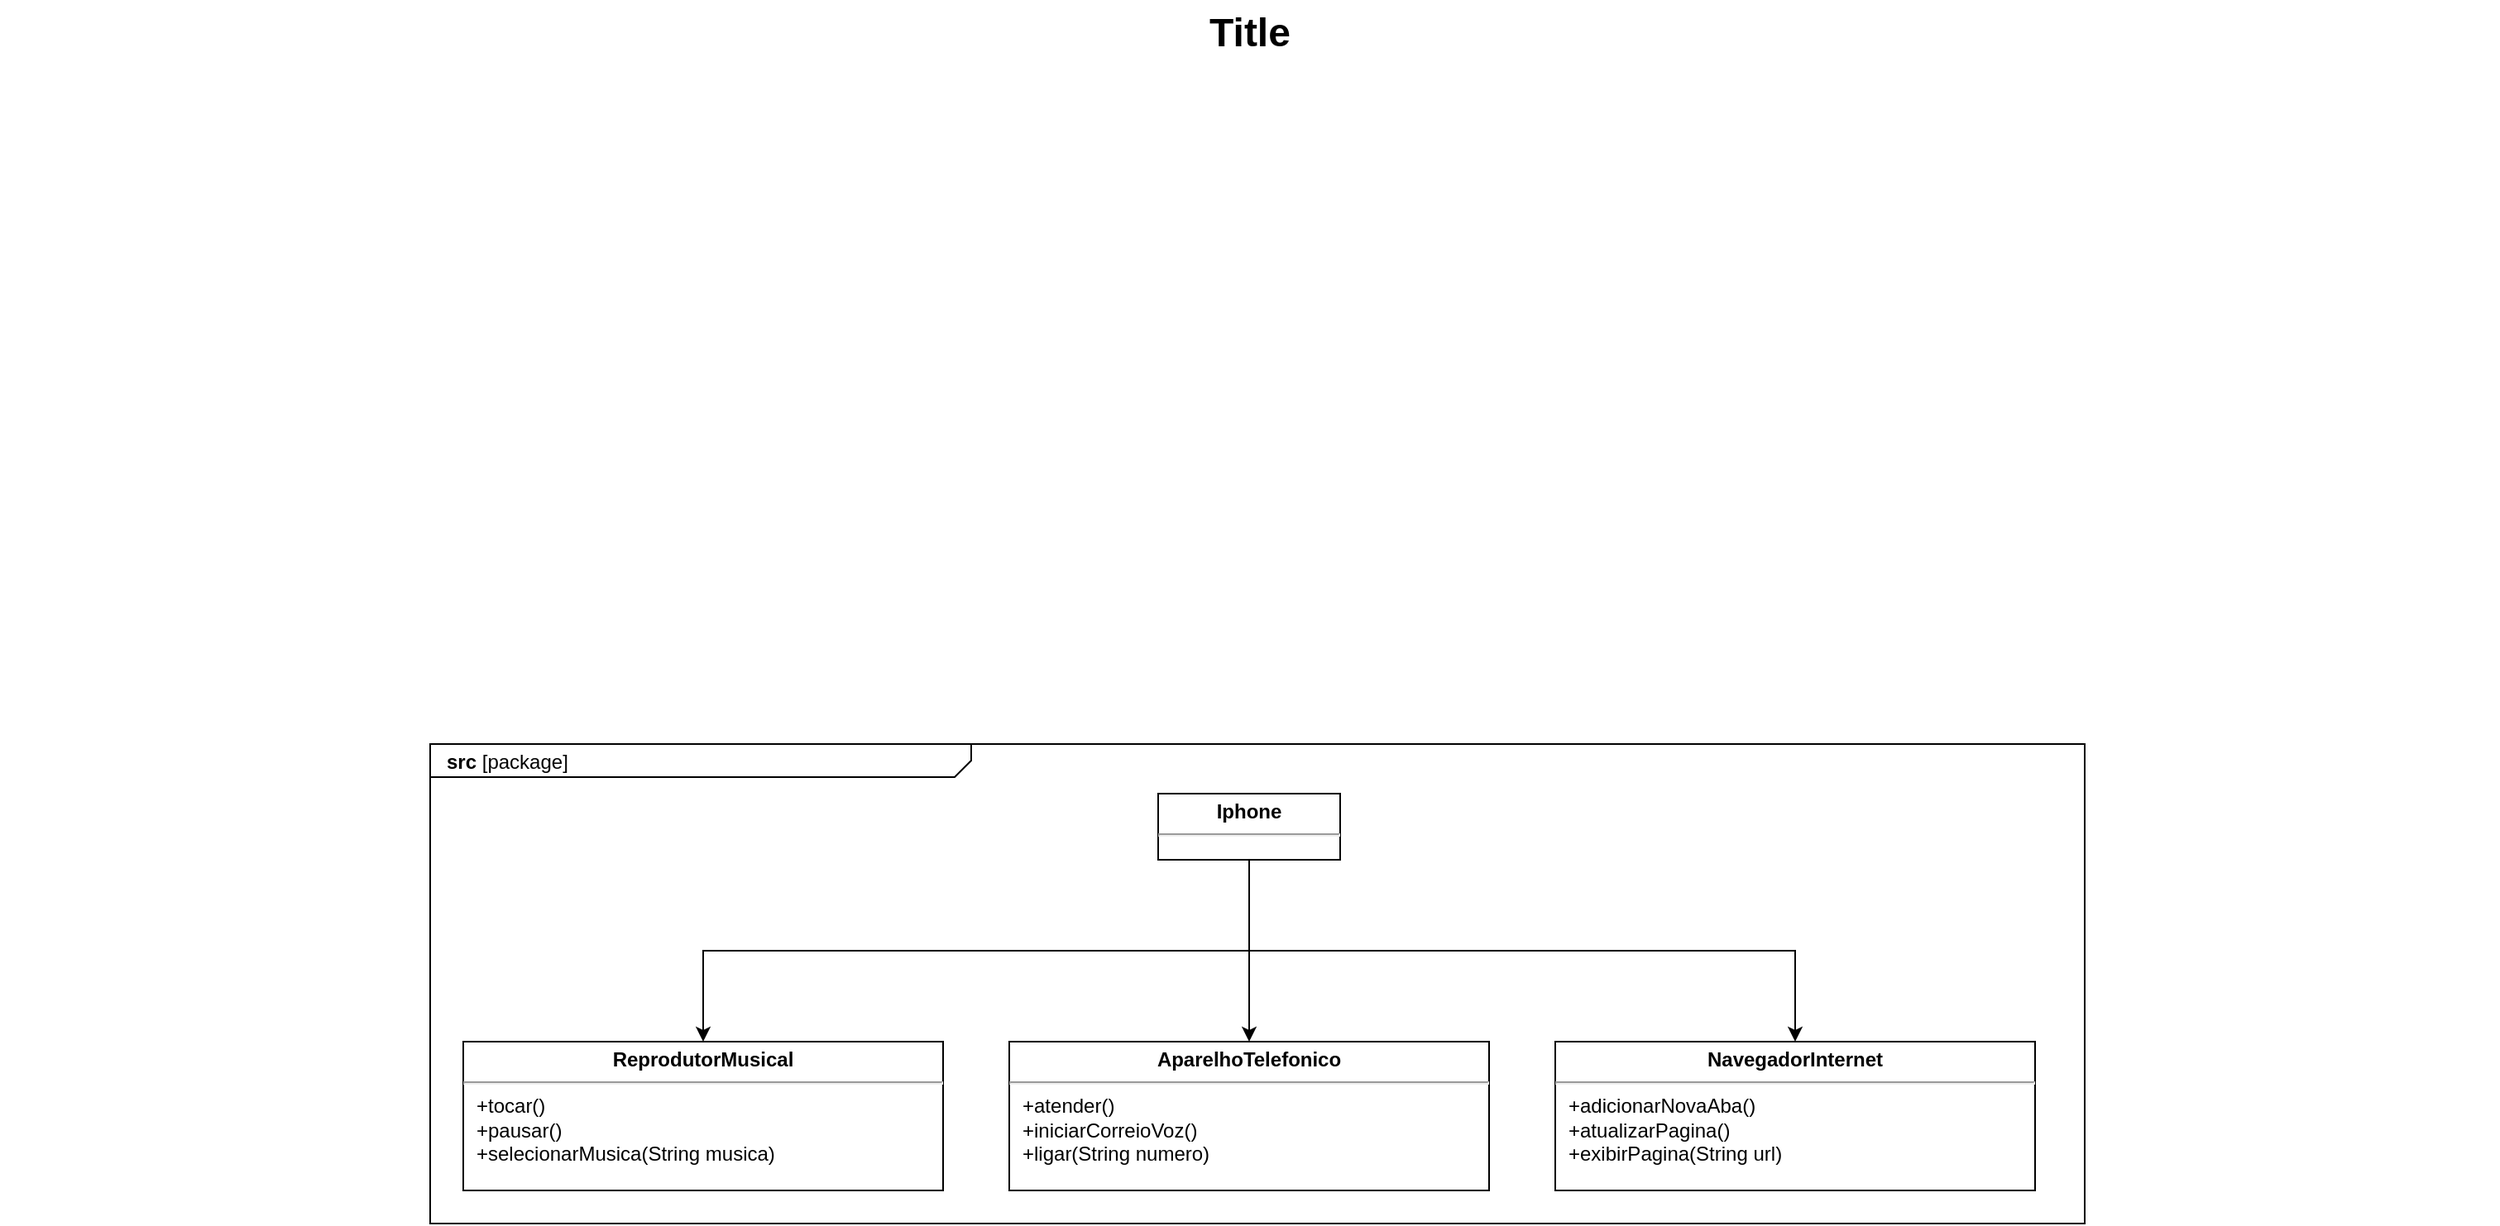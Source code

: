 <mxfile version="26.2.14">
  <diagram name="Page-1" id="929967ad-93f9-6ef4-fab6-5d389245f69c">
    <mxGraphModel dx="1188" dy="626" grid="1" gridSize="10" guides="1" tooltips="1" connect="1" arrows="1" fold="1" page="1" pageScale="1.5" pageWidth="1169" pageHeight="826" background="none" math="0" shadow="0">
      <root>
        <mxCell id="0" style=";html=1;" />
        <mxCell id="1" style=";html=1;" parent="0" />
        <mxCell id="1672d66443f91eb5-1" value="&lt;p style=&quot;margin: 0px ; margin-top: 4px ; margin-left: 10px ; text-align: left&quot;&gt;&lt;b&gt;src&amp;nbsp;&lt;/b&gt;[package]&lt;/p&gt;" style="html=1;strokeWidth=1;shape=mxgraph.sysml.package;html=1;overflow=fill;whiteSpace=wrap;fillColor=none;gradientColor=none;fontSize=12;align=center;labelX=327.64;" parent="1" vertex="1">
          <mxGeometry x="380" y="490" width="1000" height="290" as="geometry" />
        </mxCell>
        <mxCell id="1672d66443f91eb5-13" style="edgeStyle=orthogonalEdgeStyle;rounded=0;html=1;jettySize=auto;orthogonalLoop=1;endArrow=circlePlus;endFill=0;" parent="1" source="1672d66443f91eb5-4" edge="1">
          <mxGeometry relative="1" as="geometry">
            <Array as="points">
              <mxPoint x="477" y="485" />
              <mxPoint x="517" y="485" />
            </Array>
            <mxPoint x="517.0" y="445.0" as="targetPoint" />
          </mxGeometry>
        </mxCell>
        <mxCell id="1672d66443f91eb5-15" style="edgeStyle=orthogonalEdgeStyle;rounded=0;html=1;endArrow=circlePlus;endFill=0;jettySize=auto;orthogonalLoop=1;" parent="1" source="1672d66443f91eb5-5" edge="1">
          <mxGeometry relative="1" as="geometry">
            <Array as="points">
              <mxPoint x="717" y="485" />
              <mxPoint x="517" y="485" />
            </Array>
            <mxPoint x="517.0" y="445.0" as="targetPoint" />
          </mxGeometry>
        </mxCell>
        <mxCell id="1672d66443f91eb5-21" style="edgeStyle=none;rounded=0;html=1;dashed=1;endArrow=none;endFill=0;jettySize=auto;orthogonalLoop=1;" parent="1" source="1672d66443f91eb5-6" edge="1">
          <mxGeometry relative="1" as="geometry">
            <mxPoint x="1066.583" y="655" as="targetPoint" />
          </mxGeometry>
        </mxCell>
        <mxCell id="1672d66443f91eb5-16" style="edgeStyle=orthogonalEdgeStyle;rounded=0;html=1;endArrow=circlePlus;endFill=0;jettySize=auto;orthogonalLoop=1;entryX=0.25;entryY=1;" parent="1" source="1672d66443f91eb5-7" edge="1">
          <mxGeometry relative="1" as="geometry">
            <Array as="points">
              <mxPoint x="627" y="635" />
              <mxPoint x="677" y="635" />
            </Array>
            <mxPoint x="677.0" y="605" as="targetPoint" />
          </mxGeometry>
        </mxCell>
        <mxCell id="1672d66443f91eb5-17" style="edgeStyle=orthogonalEdgeStyle;rounded=0;html=1;endArrow=circlePlus;endFill=0;jettySize=auto;orthogonalLoop=1;entryX=0.5;entryY=1;" parent="1" source="1672d66443f91eb5-8" edge="1">
          <mxGeometry relative="1" as="geometry">
            <Array as="points">
              <mxPoint x="817" y="635" />
              <mxPoint x="717" y="635" />
            </Array>
            <mxPoint x="717.0" y="605" as="targetPoint" />
          </mxGeometry>
        </mxCell>
        <mxCell id="1672d66443f91eb5-18" style="edgeStyle=orthogonalEdgeStyle;rounded=0;html=1;endArrow=circlePlus;endFill=0;jettySize=auto;orthogonalLoop=1;entryX=0.75;entryY=1;" parent="1" source="1672d66443f91eb5-9" edge="1">
          <mxGeometry relative="1" as="geometry">
            <Array as="points">
              <mxPoint x="1017" y="625" />
              <mxPoint x="757" y="625" />
            </Array>
            <mxPoint x="757" y="605" as="targetPoint" />
          </mxGeometry>
        </mxCell>
        <mxCell id="1672d66443f91eb5-22" style="edgeStyle=none;rounded=0;html=1;dashed=1;endArrow=none;endFill=0;jettySize=auto;orthogonalLoop=1;" parent="1" target="1672d66443f91eb5-3" edge="1">
          <mxGeometry relative="1" as="geometry">
            <mxPoint x="1017" y="655" as="sourcePoint" />
          </mxGeometry>
        </mxCell>
        <mxCell id="1672d66443f91eb5-10" value="&lt;p style=&quot;margin: 0px ; margin-top: 4px ; text-align: center&quot;&gt;&lt;b&gt;ReprodutorMusical&lt;/b&gt;&lt;/p&gt;&lt;hr&gt;&lt;p style=&quot;margin: 0px ; margin-left: 8px ; text-align: left&quot;&gt;+tocar()&lt;/p&gt;&lt;p style=&quot;margin: 0px ; margin-left: 8px ; text-align: left&quot;&gt;+pausar()&lt;/p&gt;&lt;p style=&quot;margin: 0px ; margin-left: 8px ; text-align: left&quot;&gt;+selecionarMusica(String musica)&lt;/p&gt;" style="shape=rect;html=1;overflow=fill;whiteSpace=wrap;" parent="1" vertex="1">
          <mxGeometry x="400" y="670" width="290" height="90" as="geometry" />
        </mxCell>
        <mxCell id="1672d66443f91eb5-19" style="rounded=0;html=1;endArrow=none;endFill=0;jettySize=auto;orthogonalLoop=1;dashed=1;" parent="1" source="1672d66443f91eb5-11" edge="1">
          <mxGeometry relative="1" as="geometry">
            <mxPoint x="1000.03" y="725" as="targetPoint" />
          </mxGeometry>
        </mxCell>
        <mxCell id="1672d66443f91eb5-20" style="edgeStyle=none;rounded=0;html=1;dashed=1;endArrow=none;endFill=0;jettySize=auto;orthogonalLoop=1;" parent="1" target="1672d66443f91eb5-6" edge="1">
          <mxGeometry relative="1" as="geometry">
            <mxPoint x="1187" y="825.0" as="sourcePoint" />
          </mxGeometry>
        </mxCell>
        <mxCell id="1672d66443f91eb5-23" value="Title" style="text;strokeColor=none;fillColor=none;html=1;fontSize=24;fontStyle=1;verticalAlign=middle;align=center;" parent="1" vertex="1">
          <mxGeometry x="120" y="40" width="1510" height="40" as="geometry" />
        </mxCell>
        <mxCell id="cxfwBUMPioykMOd7Jfnf-1" value="&lt;p style=&quot;margin: 0px ; margin-top: 4px ; text-align: center&quot;&gt;&lt;b&gt;AparelhoTelefonico&lt;/b&gt;&lt;/p&gt;&lt;hr&gt;&lt;p style=&quot;margin: 0px 0px 0px 8px; text-align: left;&quot;&gt;+atender()&lt;/p&gt;&lt;p style=&quot;margin: 0px 0px 0px 8px; text-align: left;&quot;&gt;+iniciarCorreioVoz()&lt;/p&gt;&lt;p style=&quot;margin: 0px 0px 0px 8px; text-align: left;&quot;&gt;+ligar(String numero)&lt;/p&gt;" style="shape=rect;html=1;overflow=fill;whiteSpace=wrap;" vertex="1" parent="1">
          <mxGeometry x="730" y="670" width="290" height="90" as="geometry" />
        </mxCell>
        <mxCell id="cxfwBUMPioykMOd7Jfnf-3" value="&lt;p style=&quot;margin: 0px ; margin-top: 4px ; text-align: center&quot;&gt;&lt;b&gt;NavegadorInternet&lt;/b&gt;&lt;/p&gt;&lt;hr&gt;&lt;p style=&quot;margin: 0px 0px 0px 8px; text-align: left;&quot;&gt;+adicionarNovaAba()&lt;/p&gt;&lt;p style=&quot;margin: 0px 0px 0px 8px; text-align: left;&quot;&gt;+atualizarPagina()&lt;/p&gt;&lt;p style=&quot;margin: 0px 0px 0px 8px; text-align: left;&quot;&gt;+exibirPagina(String url)&lt;/p&gt;" style="shape=rect;html=1;overflow=fill;whiteSpace=wrap;" vertex="1" parent="1">
          <mxGeometry x="1060" y="670" width="290" height="90" as="geometry" />
        </mxCell>
        <mxCell id="cxfwBUMPioykMOd7Jfnf-5" style="edgeStyle=orthogonalEdgeStyle;rounded=0;orthogonalLoop=1;jettySize=auto;html=1;entryX=0.5;entryY=0;entryDx=0;entryDy=0;" edge="1" parent="1" source="cxfwBUMPioykMOd7Jfnf-4" target="cxfwBUMPioykMOd7Jfnf-1">
          <mxGeometry relative="1" as="geometry" />
        </mxCell>
        <mxCell id="cxfwBUMPioykMOd7Jfnf-6" style="edgeStyle=orthogonalEdgeStyle;rounded=0;orthogonalLoop=1;jettySize=auto;html=1;entryX=0.5;entryY=0;entryDx=0;entryDy=0;exitX=0.5;exitY=1;exitDx=0;exitDy=0;" edge="1" parent="1" source="cxfwBUMPioykMOd7Jfnf-4" target="1672d66443f91eb5-10">
          <mxGeometry relative="1" as="geometry" />
        </mxCell>
        <mxCell id="cxfwBUMPioykMOd7Jfnf-7" style="edgeStyle=orthogonalEdgeStyle;rounded=0;orthogonalLoop=1;jettySize=auto;html=1;entryX=0.5;entryY=0;entryDx=0;entryDy=0;exitX=0.5;exitY=1;exitDx=0;exitDy=0;" edge="1" parent="1" source="cxfwBUMPioykMOd7Jfnf-4" target="cxfwBUMPioykMOd7Jfnf-3">
          <mxGeometry relative="1" as="geometry" />
        </mxCell>
        <mxCell id="cxfwBUMPioykMOd7Jfnf-4" value="&lt;p style=&quot;margin: 0px ; margin-top: 4px ; text-align: center&quot;&gt;&lt;b&gt;Iphone&lt;/b&gt;&lt;/p&gt;&lt;hr&gt;&lt;p style=&quot;margin: 0px ; margin-left: 8px ; text-align: left&quot;&gt;&lt;br&gt;&lt;/p&gt;" style="shape=rect;html=1;overflow=fill;whiteSpace=wrap;" vertex="1" parent="1">
          <mxGeometry x="820" y="520" width="110" height="40" as="geometry" />
        </mxCell>
      </root>
    </mxGraphModel>
  </diagram>
</mxfile>
